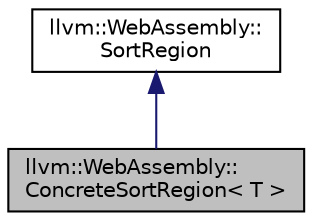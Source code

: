 digraph "llvm::WebAssembly::ConcreteSortRegion&lt; T &gt;"
{
 // LATEX_PDF_SIZE
  bgcolor="transparent";
  edge [fontname="Helvetica",fontsize="10",labelfontname="Helvetica",labelfontsize="10"];
  node [fontname="Helvetica",fontsize="10",shape=record];
  Node1 [label="llvm::WebAssembly::\lConcreteSortRegion\< T \>",height=0.2,width=0.4,color="black", fillcolor="grey75", style="filled", fontcolor="black",tooltip=" "];
  Node2 -> Node1 [dir="back",color="midnightblue",fontsize="10",style="solid",fontname="Helvetica"];
  Node2 [label="llvm::WebAssembly::\lSortRegion",height=0.2,width=0.4,color="black",URL="$classllvm_1_1WebAssembly_1_1SortRegion.html",tooltip=" "];
}
